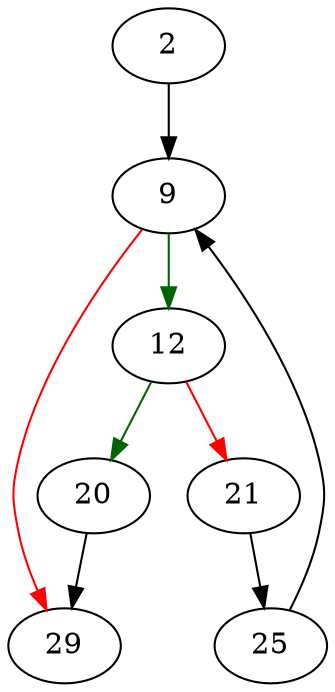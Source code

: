 strict digraph "sqlite3WindowListDup" {
	// Node definitions.
	2 [entry=true];
	9;
	12;
	29;
	20;
	21;
	25;

	// Edge definitions.
	2 -> 9;
	9 -> 12 [
		color=darkgreen
		cond=true
	];
	9 -> 29 [
		color=red
		cond=false
	];
	12 -> 20 [
		color=darkgreen
		cond=true
	];
	12 -> 21 [
		color=red
		cond=false
	];
	20 -> 29;
	21 -> 25;
	25 -> 9;
}